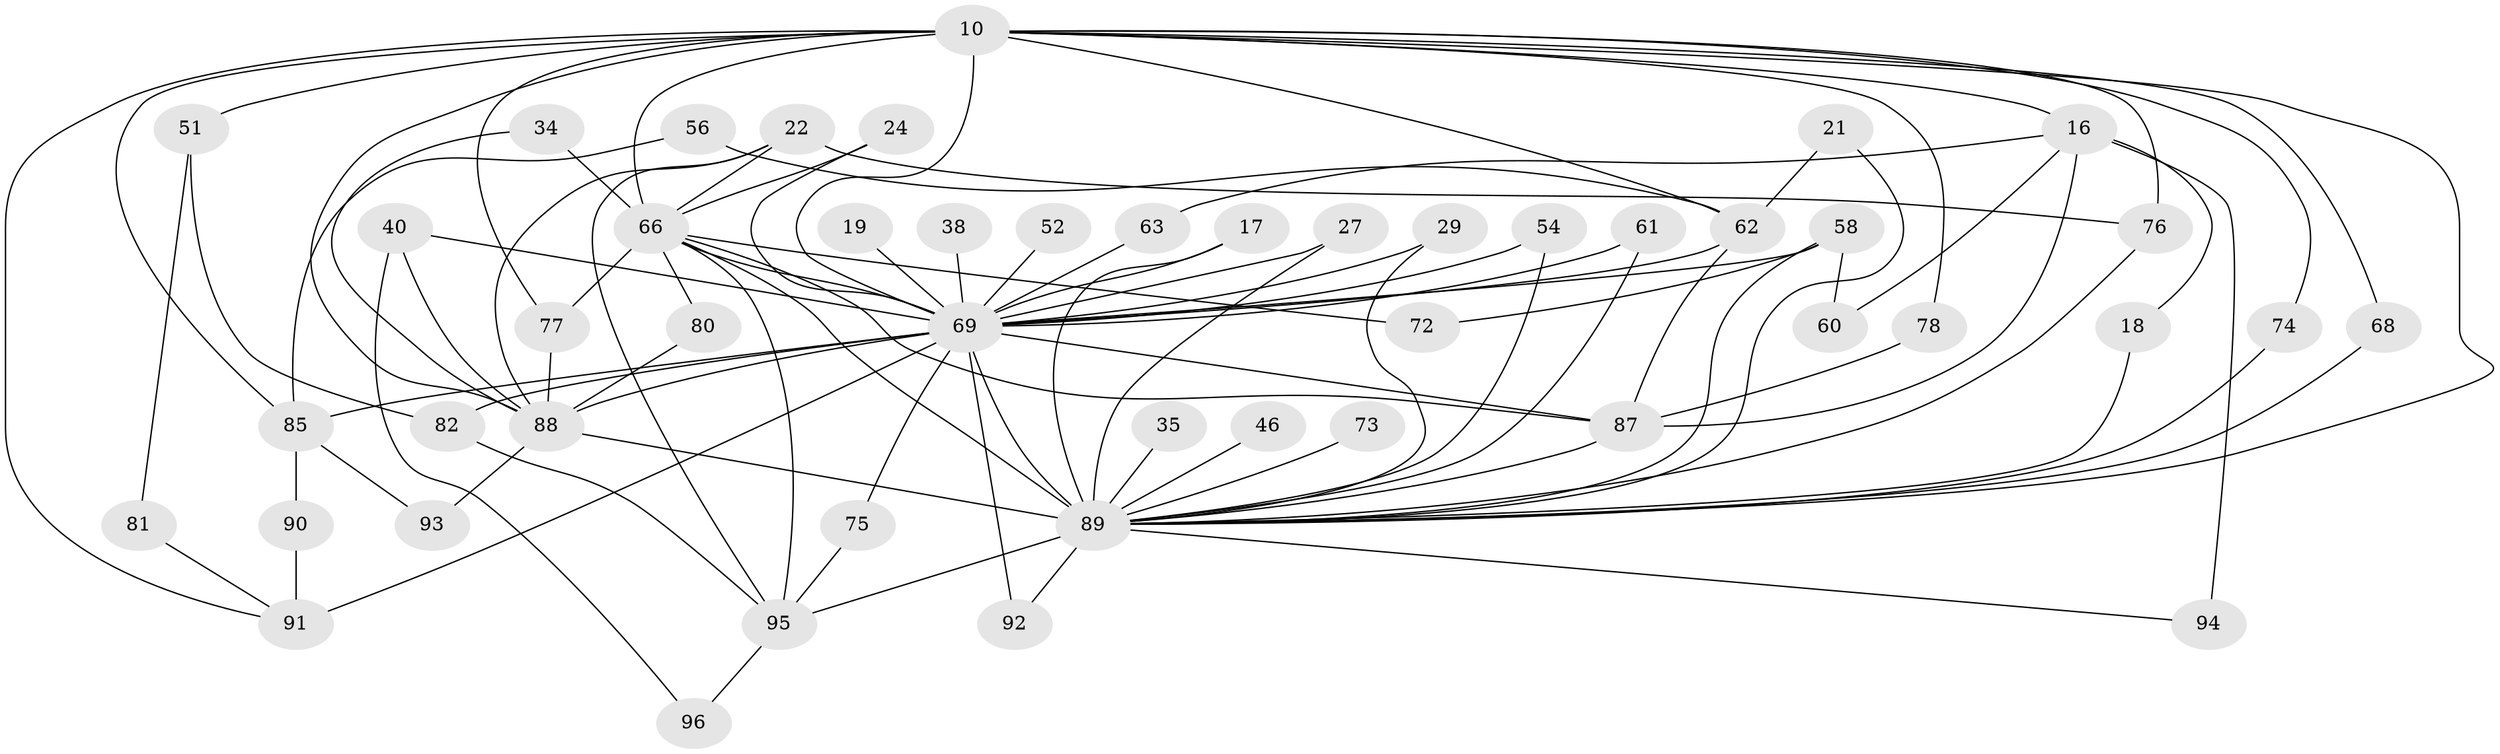 // original degree distribution, {24: 0.010416666666666666, 17: 0.020833333333333332, 27: 0.010416666666666666, 22: 0.010416666666666666, 15: 0.020833333333333332, 13: 0.010416666666666666, 19: 0.020833333333333332, 8: 0.020833333333333332, 4: 0.11458333333333333, 7: 0.020833333333333332, 3: 0.1875, 2: 0.5104166666666666, 5: 0.041666666666666664}
// Generated by graph-tools (version 1.1) at 2025/44/03/09/25 04:44:05]
// undirected, 48 vertices, 94 edges
graph export_dot {
graph [start="1"]
  node [color=gray90,style=filled];
  10 [super="+5"];
  16;
  17;
  18;
  19;
  21;
  22;
  24;
  27;
  29;
  34;
  35;
  38;
  40;
  46;
  51;
  52;
  54;
  56 [super="+45"];
  58 [super="+14"];
  60;
  61 [super="+48+28"];
  62 [super="+20"];
  63;
  66 [super="+55+8"];
  68;
  69 [super="+65+3"];
  72;
  73;
  74;
  75 [super="+32"];
  76 [super="+43"];
  77 [super="+70+67"];
  78;
  80;
  81;
  82 [super="+57"];
  85 [super="+50"];
  87 [super="+36+53"];
  88 [super="+86+49+84"];
  89 [super="+79+41"];
  90;
  91 [super="+71"];
  92;
  93;
  94 [super="+64"];
  95 [super="+30+42"];
  96;
  10 -- 16 [weight=2];
  10 -- 51 [weight=2];
  10 -- 66 [weight=5];
  10 -- 78;
  10 -- 89 [weight=10];
  10 -- 68;
  10 -- 74;
  10 -- 77 [weight=3];
  10 -- 62 [weight=2];
  10 -- 91;
  10 -- 85;
  10 -- 76;
  10 -- 88 [weight=4];
  10 -- 69 [weight=5];
  16 -- 18;
  16 -- 60;
  16 -- 63;
  16 -- 94 [weight=2];
  16 -- 87;
  17 -- 89;
  17 -- 69;
  18 -- 89;
  19 -- 69;
  21 -- 62;
  21 -- 89;
  22 -- 76;
  22 -- 95;
  22 -- 66 [weight=2];
  22 -- 88;
  24 -- 66;
  24 -- 69;
  27 -- 89;
  27 -- 69;
  29 -- 89;
  29 -- 69;
  34 -- 66;
  34 -- 88;
  35 -- 89 [weight=2];
  38 -- 69;
  40 -- 96;
  40 -- 88;
  40 -- 69 [weight=2];
  46 -- 89;
  51 -- 81;
  51 -- 82;
  52 -- 69 [weight=3];
  54 -- 89;
  54 -- 69;
  56 -- 85 [weight=2];
  56 -- 62;
  58 -- 60;
  58 -- 72;
  58 -- 89;
  58 -- 69 [weight=2];
  61 -- 89 [weight=3];
  61 -- 69;
  62 -- 87 [weight=2];
  62 -- 69 [weight=2];
  63 -- 69;
  66 -- 72;
  66 -- 80;
  66 -- 95;
  66 -- 89 [weight=8];
  66 -- 77;
  66 -- 69 [weight=5];
  66 -- 87;
  68 -- 89;
  69 -- 87 [weight=2];
  69 -- 89 [weight=11];
  69 -- 75;
  69 -- 82;
  69 -- 85 [weight=3];
  69 -- 88;
  69 -- 91 [weight=2];
  69 -- 92;
  73 -- 89 [weight=2];
  74 -- 89;
  75 -- 95;
  76 -- 89;
  77 -- 88;
  78 -- 87;
  80 -- 88;
  81 -- 91;
  82 -- 95;
  85 -- 90;
  85 -- 93;
  87 -- 89;
  88 -- 89 [weight=5];
  88 -- 93;
  89 -- 92;
  89 -- 94;
  89 -- 95 [weight=2];
  90 -- 91;
  95 -- 96;
}
